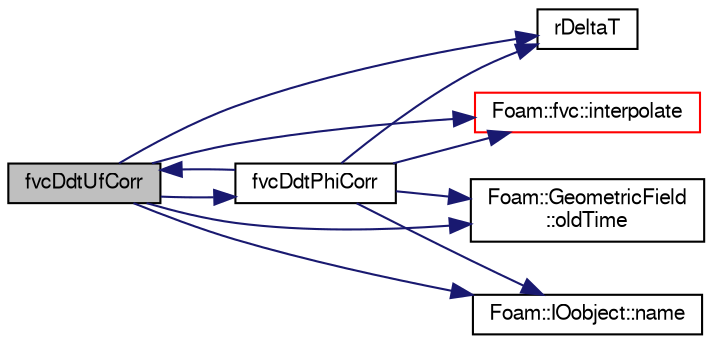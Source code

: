 digraph "fvcDdtUfCorr"
{
  bgcolor="transparent";
  edge [fontname="FreeSans",fontsize="10",labelfontname="FreeSans",labelfontsize="10"];
  node [fontname="FreeSans",fontsize="10",shape=record];
  rankdir="LR";
  Node182 [label="fvcDdtUfCorr",height=0.2,width=0.4,color="black", fillcolor="grey75", style="filled", fontcolor="black"];
  Node182 -> Node183 [color="midnightblue",fontsize="10",style="solid",fontname="FreeSans"];
  Node183 [label="fvcDdtPhiCorr",height=0.2,width=0.4,color="black",URL="$a22474.html#a33f5cdb166b94225746ffebc3da4f759"];
  Node183 -> Node184 [color="midnightblue",fontsize="10",style="solid",fontname="FreeSans"];
  Node184 [label="rDeltaT",height=0.2,width=0.4,color="black",URL="$a38426.html#ab4a06642de5708190d817dc1a2e352a3"];
  Node183 -> Node185 [color="midnightblue",fontsize="10",style="solid",fontname="FreeSans"];
  Node185 [label="Foam::fvc::interpolate",height=0.2,width=0.4,color="red",URL="$a21134.html#addbc18784300dd0955a9bf79f8e2c43b"];
  Node183 -> Node188 [color="midnightblue",fontsize="10",style="solid",fontname="FreeSans"];
  Node188 [label="Foam::GeometricField\l::oldTime",height=0.2,width=0.4,color="black",URL="$a22434.html#a2f51be6de19012555f923b0902d64135",tooltip="Return old time field. "];
  Node183 -> Node189 [color="midnightblue",fontsize="10",style="solid",fontname="FreeSans"];
  Node189 [label="Foam::IOobject::name",height=0.2,width=0.4,color="black",URL="$a26142.html#acc80e00a8ac919288fb55bd14cc88bf6",tooltip="Return name. "];
  Node183 -> Node182 [color="midnightblue",fontsize="10",style="solid",fontname="FreeSans"];
  Node182 -> Node185 [color="midnightblue",fontsize="10",style="solid",fontname="FreeSans"];
  Node182 -> Node189 [color="midnightblue",fontsize="10",style="solid",fontname="FreeSans"];
  Node182 -> Node188 [color="midnightblue",fontsize="10",style="solid",fontname="FreeSans"];
  Node182 -> Node184 [color="midnightblue",fontsize="10",style="solid",fontname="FreeSans"];
}
